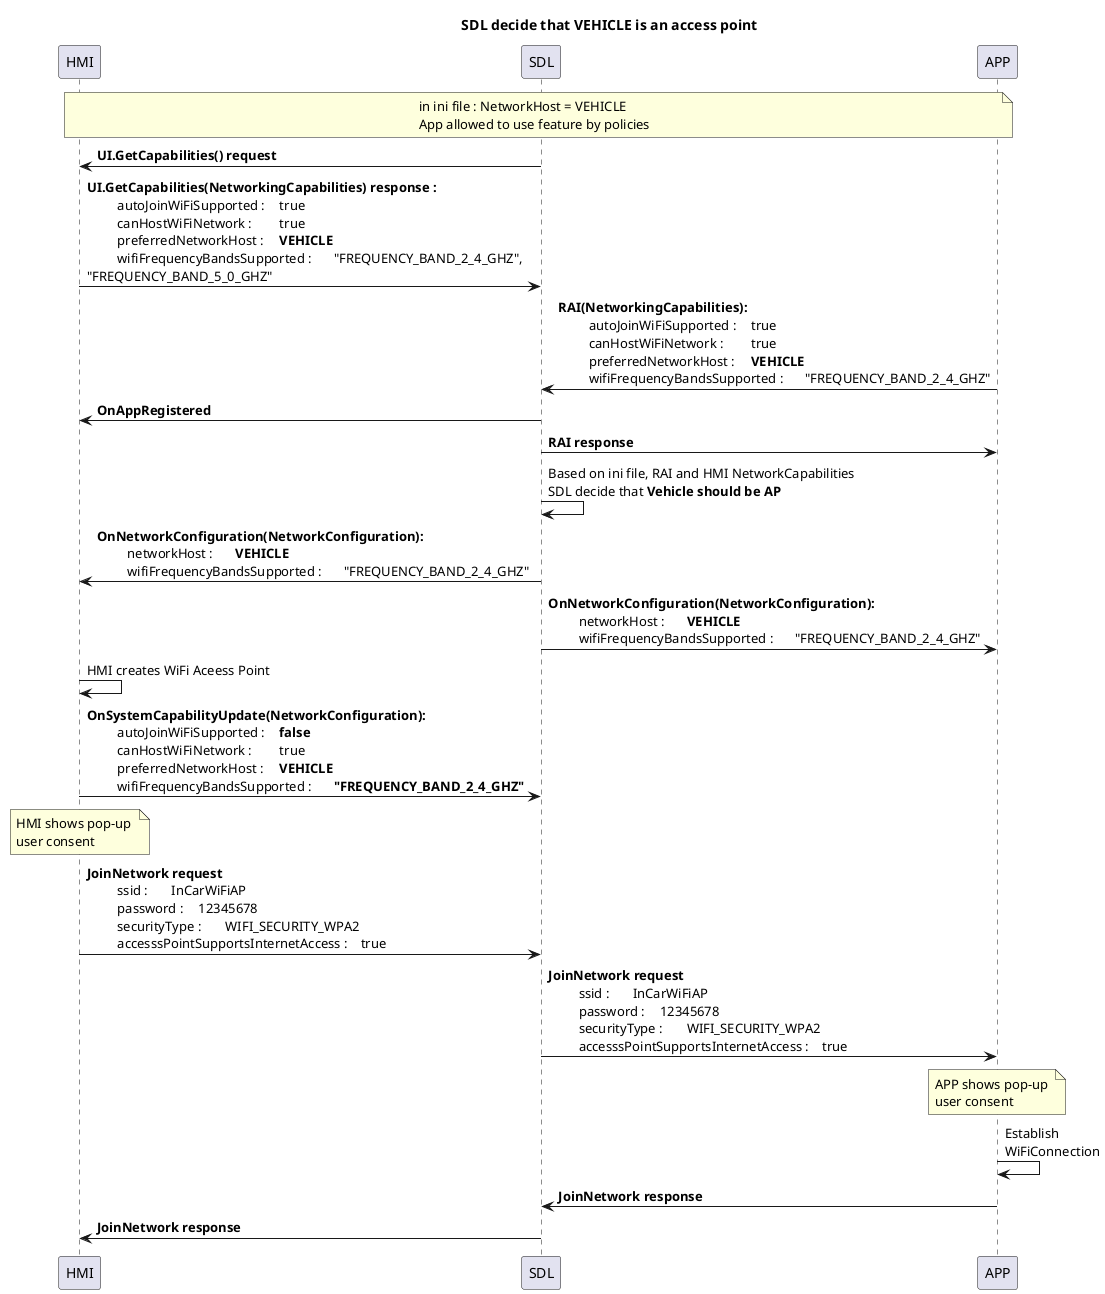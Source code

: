 @startuml
!pragma teoz true


title SDL decide that VEHICLE is an access point

participant HMI
participant SDL
participant APP

note over HMI, APP: in ini file : NetworkHost = VEHICLE \n\
App allowed to use feature by policies

SDL -> HMI : <b>UI.GetCapabilities() request
HMI -> SDL : <b>UI.GetCapabilities(NetworkingCapabilities) response : \n\
\t autoJoinWiFiSupported : \t true \n\
\t canHostWiFiNetwork : \t true \n\
\t preferredNetworkHost : \t **VEHICLE** \n\
\t wifiFrequencyBandsSupported : \t "FREQUENCY_BAND_2_4_GHZ",\n\
"FREQUENCY_BAND_5_0_GHZ" 


APP -> SDL : <b>RAI(NetworkingCapabilities): \n\
\t autoJoinWiFiSupported : \t true \n\
\t canHostWiFiNetwork : \t true \n\
\t preferredNetworkHost : \t **VEHICLE** \n\
\t wifiFrequencyBandsSupported : \t "FREQUENCY_BAND_2_4_GHZ" 

SDL -> HMI : <b>OnAppRegistered 
SDL -> APP : <b>RAI response 

SDL -> SDL : Based on ini file, RAI and HMI NetworkCapabilities\n\
SDL decide that **Vehicle should be AP** 

SDL -> HMI:  <b>OnNetworkConfiguration(NetworkConfiguration): \n\
\t networkHost : \t **VEHICLE** \n\
\t wifiFrequencyBandsSupported : \t "FREQUENCY_BAND_2_4_GHZ" 

SDL -> APP:  <b>OnNetworkConfiguration(NetworkConfiguration): \n\
\t networkHost : \t **VEHICLE** \n\
\t wifiFrequencyBandsSupported : \t "FREQUENCY_BAND_2_4_GHZ" 

HMI -> HMI : HMI creates WiFi Aceess Point

HMI -> SDL:  <b>OnSystemCapabilityUpdate(NetworkConfiguration): \n\
\t autoJoinWiFiSupported : \t **false** \n\
\t canHostWiFiNetwork : \t true \n\
\t preferredNetworkHost : \t **VEHICLE** \n\
\t wifiFrequencyBandsSupported : \t <b>"FREQUENCY_BAND_2_4_GHZ" 

note over HMI: HMI shows pop-up \n\
user consent 

HMI -> SDL: <b>JoinNetwork request\n\
\t ssid : \t InCarWiFiAP \n\
\t password : \t 12345678 \n\
\t securityType : \t WIFI_SECURITY_WPA2 \n\
\t accesssPointSupportsInternetAccess : \t true 

SDL -> APP: <b>JoinNetwork request\n\
\t ssid : \t InCarWiFiAP \n\
\t password : \t 12345678 \n\
\t securityType : \t WIFI_SECURITY_WPA2 \n\
\t accesssPointSupportsInternetAccess : \t true 

note over APP: APP shows pop-up \n\
user consent 

APP -> APP : Establish \n\
WiFiConnection

APP -> SDL : <b>JoinNetwork response
SDL -> HMI : <b>JoinNetwork response

@enduml